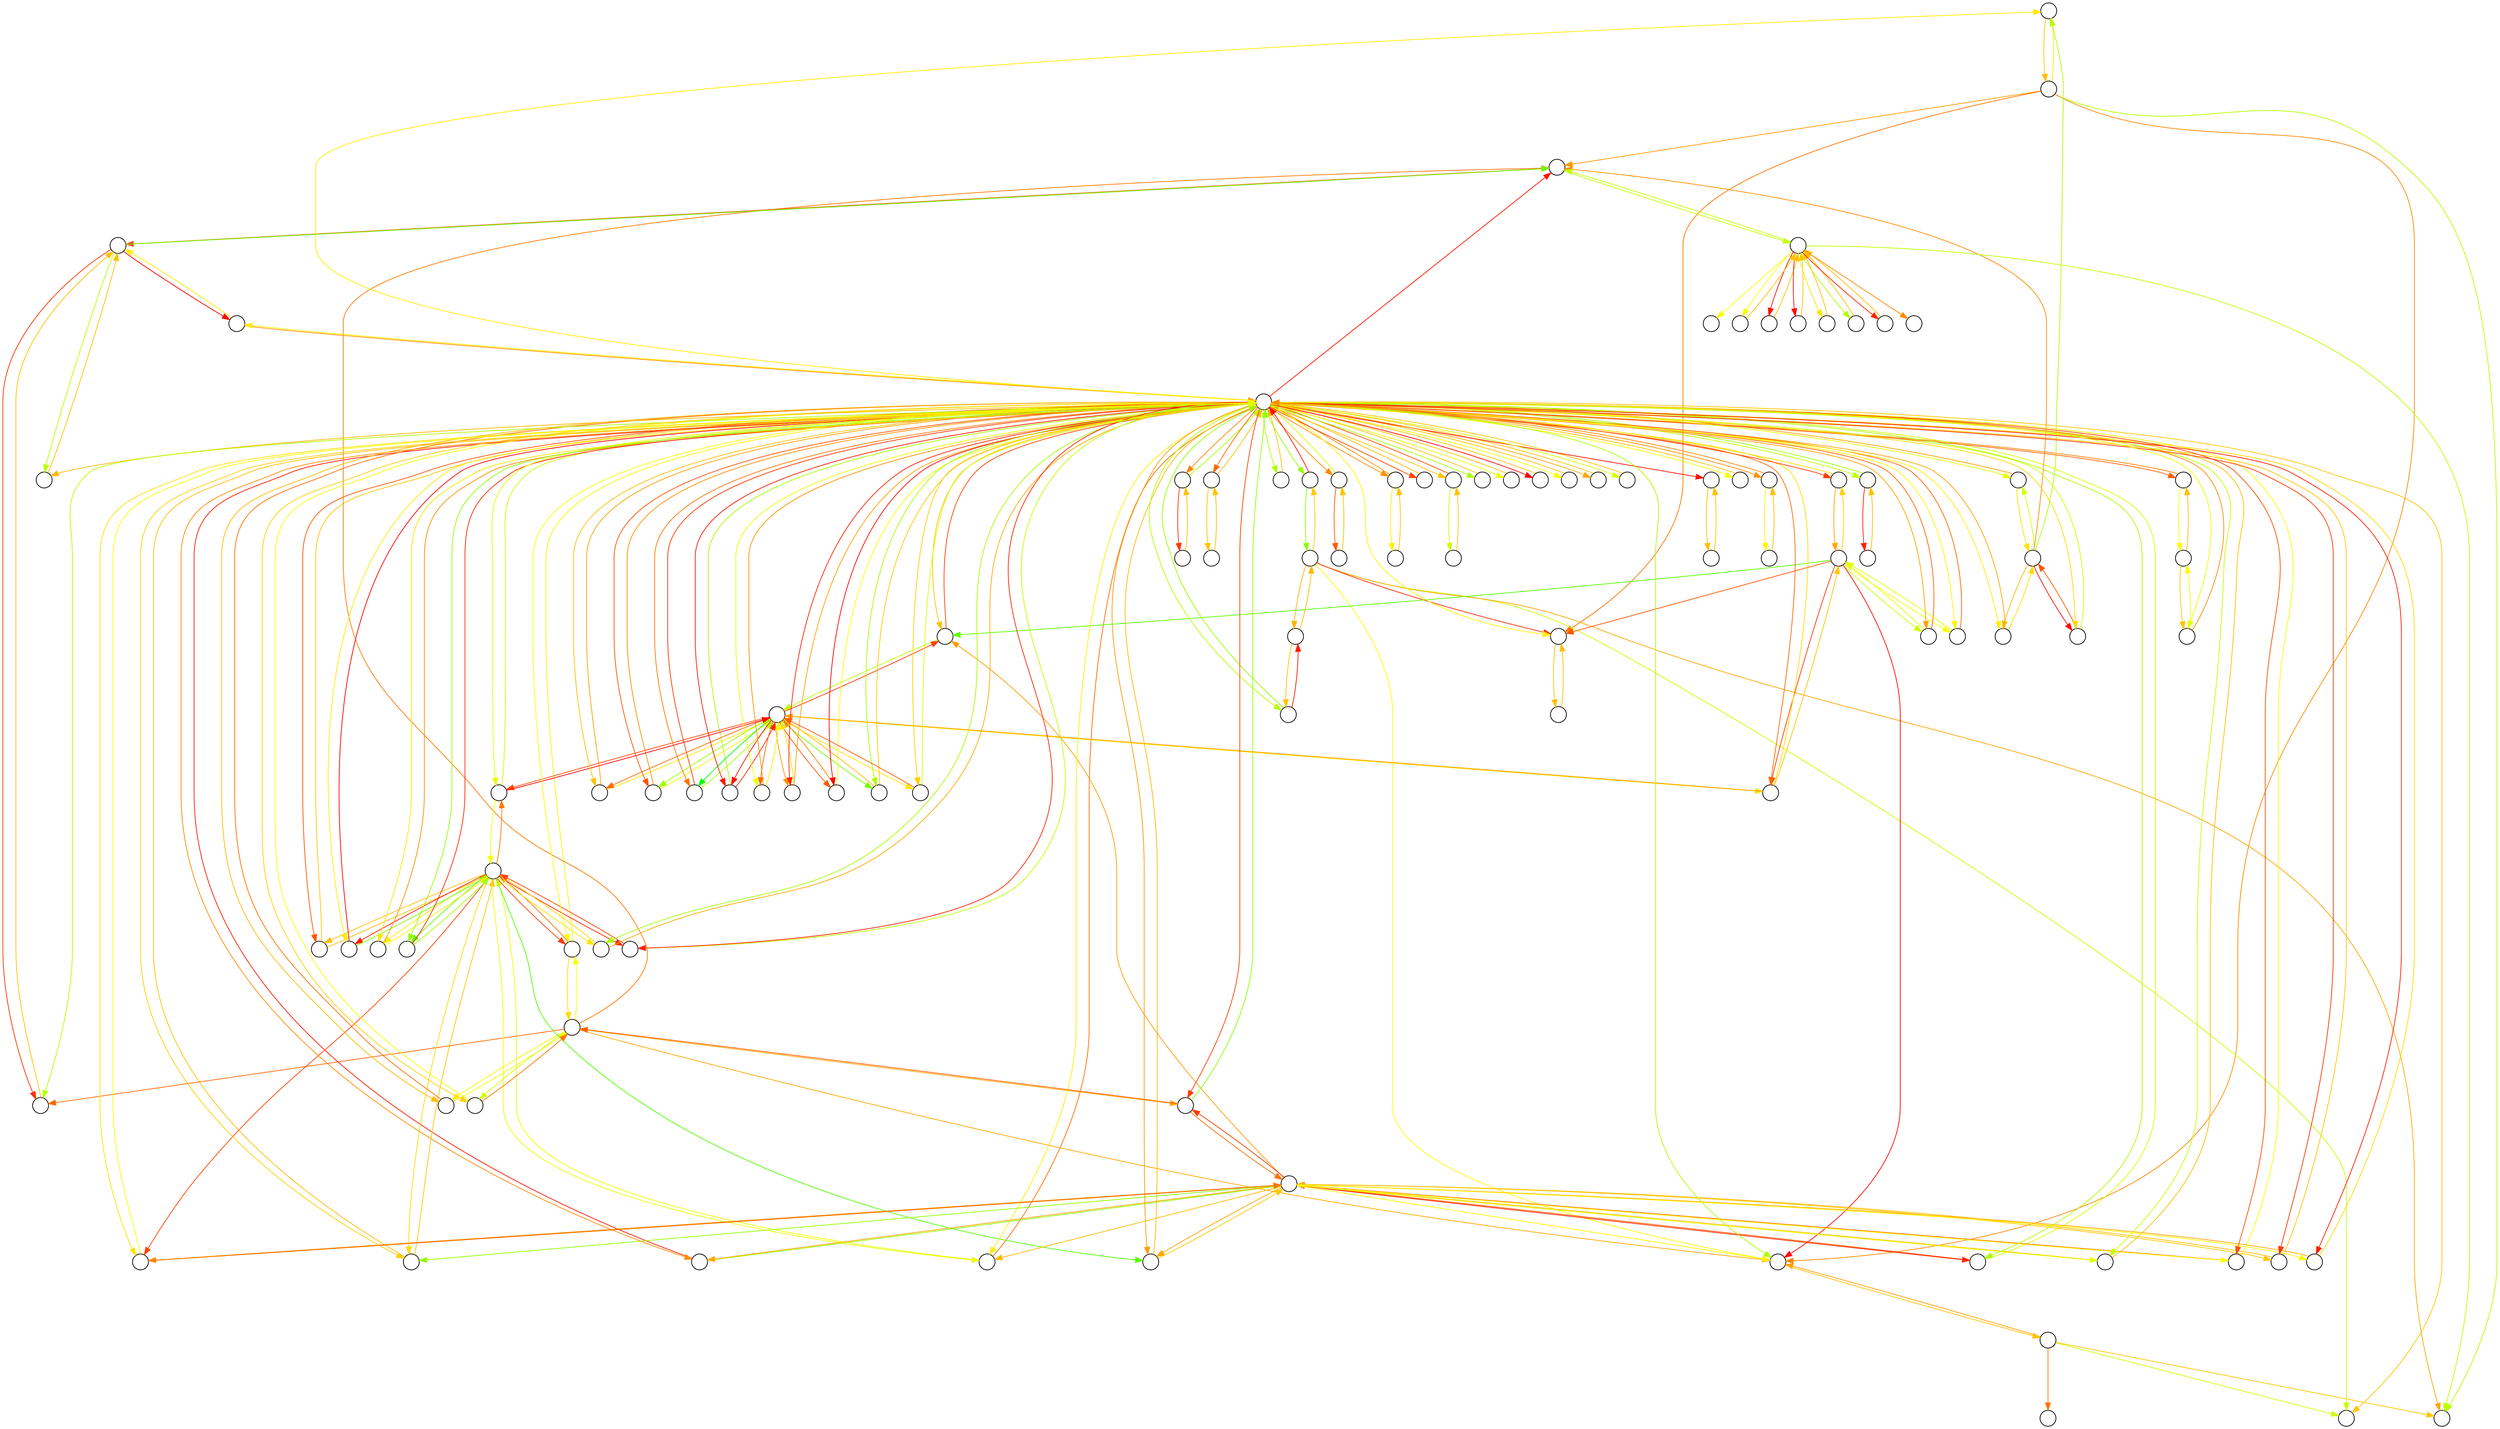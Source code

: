 digraph G {
	graph [ranksep="1.2 equally"]
	node [fixedsize=true shape=circle width=.3]
	455685 [label=""]
	746504 [label=""]
	651786 [label=""]
	1164812 [label=""]
	1308691 [label=""]
	3605 [label=""]
	26648 [label=""]
	1718809 [label=""]
	237084 [label=""]
	53278 [label=""]
	918049 [label=""]
	137274 [label=""]
	906299 [label=""]
	846915 [label=""]
	729674 [label=""]
	383054 [label=""]
	1392725 [label=""]
	200284 [label=""]
	727140 [label=""]
	1680486 [label=""]
	1068149 [label=""]
	1170040 [label=""]
	1156 [label=""]
	1109637 [label=""]
	197766 [label=""]
	1165456 [label=""]
	27281 [label=""]
	161850 [label=""]
	957591 [label=""]
	156 [label=""]
	1695396 [label=""]
	1587878 [label=""]
	293032 [label=""]
	3760 [label=""]
	187066 [label=""]
	694461 [label=""]
	1171134 [label=""]
	703 [label=""]
	1180871 [label=""]
	1731276 [label=""]
	1163480 [label=""]
	1380586 [label=""]
	912619 [label=""]
	1347965 [label=""]
	236374 [label=""]
	1260791 [label=""]
	12025 [label=""]
	48894 [label=""]
	11519 [label=""]
	11556 [label=""]
	1076005 [label=""]
	325414 [label=""]
	133927 [label=""]
	299 [label=""]
	1153836 [label=""]
	1090349 [label=""]
	1585967 [label=""]
	141132 [label=""]
	1309521 [label=""]
	10066 [label=""]
	42325 [label=""]
	124758 [label=""]
	1497944 [label=""]
	66106 [label=""]
	1417572 [label=""]
	1701225 [label=""]
	1412459 [label=""]
	1176943 [label=""]
	36722 [label=""]
	887 [label=""]
	939389 [label=""]
	742782 [label=""]
	1761663 [label=""]
	18818 [label=""]
	953220 [label=""]
	34187 [label=""]
	1678230 [label=""]
	1029037 [label=""]
	140721 [label=""]
	16312 [label=""]
	490938 [label=""]
	985162 [label=""]
	1727937 [label=""]
	1594818 [label=""]
	9667 [label=""]
	490437 [label=""]
	1717191 [label=""]
	1177035 [label=""]
	15821 [label=""]
	1159632 [label=""]
	624593 [label=""]
	45011 [label=""]
	187352 [label=""]
	1143769 [label=""]
	115168 [label=""]
	34276 [label=""]
	1484113 [label=""]
	1176914 [label=""]
	1042421 [label=""]
	337400 [label=""]
	1109637 -> 18818 [color="0.202772985862  1.000 1.000"]
	1109637 -> 34187 [color="0.109125967582  1.000 1.000"]
	1109637 -> 490938 [color="0.0295469739404  1.000 1.000"]
	1109637 -> 729674 [color="0.117806679818  1.000 1.000"]
	1109637 -> 1042421 [color="0.131586897155  1.000 1.000"]
	1109637 -> 1484113 [color="0.164225689574  1.000 1.000"]
	10066 -> 1159632 [color="0.125844198988  1.000 1.000"]
	1678230 -> 1076005 [color="0.121514462205  1.000 1.000"]
	1678230 -> 1159632 [color="0.130173935772  1.000 1.000"]
	27281 -> 490437 [color="0.125844198988  1.000 1.000"]
	236374 -> 1029037 [color="0.127424691998  1.000 1.000"]
	236374 -> 1159632 [color="0.124263705979  1.000 1.000"]
	15821 -> 53278 [color="0.125844198988  1.000 1.000"]
	383054 -> 337400 [color="0.125844198988  1.000 1.000"]
	293032 -> 490938 [color="0.125844198988  1.000 1.000"]
	1380586 -> 1392725 [color="0.125844198988  1.000 1.000"]
	48894 -> 490437 [color="0.125844198988  1.000 1.000"]
	3760 -> 1159632 [color="0.125844198988  1.000 1.000"]
	237084 -> 156 [color="0.0752698155972  1.000 1.000"]
	237084 -> 18818 [color="0.196615531615  1.000 1.000"]
	237084 -> 34187 [color="0.129129950884  1.000 1.000"]
	237084 -> 1484113 [color="0.102361497858  1.000 1.000"]
	1417572 -> 11556 [color="0.171551977902  1.000 1.000"]
	1417572 -> 1076005 [color="0.00256000950595  1.000 1.000"]
	1417572 -> 1159632 [color="0.203420609557  1.000 1.000"]
	1156 -> 1159632 [color="0.125844198988  1.000 1.000"]
	953220 -> 1029037 [color="0.109660377227  1.000 1.000"]
	953220 -> 1159632 [color="0.14202802075  1.000 1.000"]
	9667 -> 1159632 [color="0.125844198988  1.000 1.000"]
	1260791 -> 1076005 [color="0.0258868954359  1.000 1.000"]
	1260791 -> 1159632 [color="0.225801502541  1.000 1.000"]
	1163480 -> 1076005 [color="0.207826791196  1.000 1.000"]
	1163480 -> 1159632 [color="0.0438616067809  1.000 1.000"]
	1701225 -> 1029037 [color="0.122172620238  1.000 1.000"]
	1701225 -> 1159632 [color="0.129515777739  1.000 1.000"]
	187352 -> 1029037 [color="0.0779539840863  1.000 1.000"]
	187352 -> 1159632 [color="0.173734413891  1.000 1.000"]
	1170040 -> 1029037 [color="0.234823086627  1.000 1.000"]
	1170040 -> 1159632 [color="0.01686531135  1.000 1.000"]
	1727937 -> 11556 [color="0.226504675767  1.000 1.000"]
	1727937 -> 1159632 [color="0.02518372221  1.000 1.000"]
	1171134 -> 1076005 [color="0.158651929982  1.000 1.000"]
	1171134 -> 1159632 [color="0.0930364679953  1.000 1.000"]
	115168 -> 746504 [color="0.125844198988  1.000 1.000"]
	1176943 -> 1076005 [color="0.147132264093  1.000 1.000"]
	1176943 -> 1159632 [color="0.104556133884  1.000 1.000"]
	299 -> 1159632 [color="0.125844198988  1.000 1.000"]
	1090349 -> 161850 [color="0.125844198988  1.000 1.000"]
	694461 -> 1159632 [color="0.107479978396  1.000 1.000"]
	694461 -> 1585967 [color="0.144208419581  1.000 1.000"]
	1347965 -> 1029037 [color="0.0561986574055  1.000 1.000"]
	1347965 -> 1159632 [color="0.195489740571  1.000 1.000"]
	161850 -> 1090349 [color="0.156996631458  1.000 1.000"]
	161850 -> 1159632 [color="0.0946917665193  1.000 1.000"]
	742782 -> 957591 [color="0.17905426257  1.000 1.000"]
	742782 -> 1159632 [color="0.0726341354073  1.000 1.000"]
	1180871 -> 1076005 [color="0.215625351835  1.000 1.000"]
	1180871 -> 1159632 [color="0.036063046142  1.000 1.000"]
	1143769 -> 957591 [color="0.0653807318931  1.000 1.000"]
	1143769 -> 1029037 [color="0.072759621389  1.000 1.000"]
	1143769 -> 1159632 [color="0.239392243683  1.000 1.000"]
	1177035 -> 11556 [color="0.0435531065437  1.000 1.000"]
	1177035 -> 1159632 [color="0.208135291433  1.000 1.000"]
	746504 -> 115168 [color="0.0213131628922  1.000 1.000"]
	746504 -> 1159632 [color="0.230375235085  1.000 1.000"]
	985162 -> 36722 [color="0.161084482692  1.000 1.000"]
	985162 -> 1159632 [color="0.090603915285  1.000 1.000"]
	187066 -> 1029037 [color="0.131046099868  1.000 1.000"]
	187066 -> 1159632 [color="0.120642298109  1.000 1.000"]
	846915 -> 325414 [color="0.125844198988  1.000 1.000"]
	141132 -> 1029037 [color="0.0769822083215  1.000 1.000"]
	141132 -> 1159632 [color="0.174706189655  1.000 1.000"]
	1165456 -> 11556 [color="0.18055810632  1.000 1.000"]
	1165456 -> 1159632 [color="0.071130291657  1.000 1.000"]
	624593 -> 727140 [color="0.125844198988  1.000 1.000"]
	1484113 -> 237084 [color="0.125844198988  1.000 1.000"]
	124758 -> 1159632 [color="0.0667649329697  1.000 1.000"]
	124758 -> 1731276 [color="0.184923465007  1.000 1.000"]
	912619 -> 325414 [color="0.125844198988  1.000 1.000"]
	1309521 -> 1159632 [color="0.194748304779  1.000 1.000"]
	1309521 -> 1585967 [color="0.0569400931978  1.000 1.000"]
	1042421 -> 1109637 [color="0.239852941357  1.000 1.000"]
	1042421 -> 1159632 [color="0.0118354566203  1.000 1.000"]
	36722 -> 651786 [color="0.123308492405  1.000 1.000"]
	36722 -> 985162 [color="0.128379905572  1.000 1.000"]
	11519 -> 1159632 [color="0.125844198988  1.000 1.000"]
	1153836 -> 1076005 [color="0.156786926895  1.000 1.000"]
	1153836 -> 1159632 [color="0.0949014710816  1.000 1.000"]
	140721 -> 1076005 [color="0.105669392897  1.000 1.000"]
	140721 -> 1159632 [color="0.144062600982  1.000 1.000"]
	140721 -> 1731276 [color="0.127800603087  1.000 1.000"]
	1159632 -> 299 [color="0.174381242946  1.000 1.000"]
	1159632 -> 703 [color="0.177484456816  1.000 1.000"]
	1159632 -> 887 [color="0.191658597745  1.000 1.000"]
	1159632 -> 1156 [color="0.0465214572369  1.000 1.000"]
	1159632 -> 3605 [color="0.216801272653  1.000 1.000"]
	1159632 -> 3760 [color="0.224513838699  1.000 1.000"]
	1159632 -> 9667 [color="0.173790056734  1.000 1.000"]
	1159632 -> 10066 [color="0.107512450035  1.000 1.000"]
	1159632 -> 11519 [color="0.0014704744741  1.000 1.000"]
	1159632 -> 18818 [color="0.128772190974  1.000 1.000"]
	1159632 -> 53278 [color="0.0140149592822  1.000 1.000"]
	1159632 -> 66106 [color="0.215290907488  1.000 1.000"]
	1159632 -> 124758 [color="0.160467573773  1.000 1.000"]
	1159632 -> 133927 [color="0.106286747653  1.000 1.000"]
	1159632 -> 137274 [color="0.154925903759  1.000 1.000"]
	1159632 -> 140721 [color="0.0680272012514  1.000 1.000"]
	1159632 -> 141132 [color="0.0511527523388  1.000 1.000"]
	1159632 -> 161850 [color="0.0935566449172  1.000 1.000"]
	1159632 -> 187066 [color="0.100581332719  1.000 1.000"]
	1159632 -> 187352 [color="0.147269597103  1.000 1.000"]
	1159632 -> 197766 [color="0.135269966379  1.000 1.000"]
	1159632 -> 200284 [color="0.181039830032  1.000 1.000"]
	1159632 -> 236374 [color="0.202713783005  1.000 1.000"]
	1159632 -> 337400 [color="0.0941350908424  1.000 1.000"]
	1159632 -> 455685 [color="0.152544102003  1.000 1.000"]
	1159632 -> 490938 [color="0.160161871362  1.000 1.000"]
	1159632 -> 651786 [color="0.0628738056172  1.000 1.000"]
	1159632 -> 694461 [color="0.156409190441  1.000 1.000"]
	1159632 -> 727140 [color="0.0896764670209  1.000 1.000"]
	1159632 -> 742782 [color="0.12074574293  1.000 1.000"]
	1159632 -> 746504 [color="0.209166410338  1.000 1.000"]
	1159632 -> 846915 [color="0.120590683542  1.000 1.000"]
	1159632 -> 906299 [color="0.0872146047014  1.000 1.000"]
	1159632 -> 912619 [color="0.215073114515  1.000 1.000"]
	1159632 -> 939389 [color="0.127612492328  1.000 1.000"]
	1159632 -> 953220 [color="0.0195950217819  1.000 1.000"]
	1159632 -> 985162 [color="0.181410765209  1.000 1.000"]
	1159632 -> 1042421 [color="0.236016753783  1.000 1.000"]
	1159632 -> 1068149 [color="0.171706142883  1.000 1.000"]
	1159632 -> 1143769 [color="0.0421038941271  1.000 1.000"]
	1159632 -> 1153836 [color="0.179920875463  1.000 1.000"]
	1159632 -> 1163480 [color="0.12689513808  1.000 1.000"]
	1159632 -> 1164812 [color="0.0403609375364  1.000 1.000"]
	1159632 -> 1165456 [color="0.154975984972  1.000 1.000"]
	1159632 -> 1170040 [color="0.0916643226829  1.000 1.000"]
	1159632 -> 1171134 [color="0.0534628079048  1.000 1.000"]
	1159632 -> 1176914 [color="0.133983730356  1.000 1.000"]
	1159632 -> 1176943 [color="0.0229278537165  1.000 1.000"]
	1159632 -> 1177035 [color="0.0234855754775  1.000 1.000"]
	1159632 -> 1180871 [color="0.0775850140388  1.000 1.000"]
	1159632 -> 1260791 [color="0.0157734119975  1.000 1.000"]
	1159632 -> 1309521 [color="0.140974299819  1.000 1.000"]
	1159632 -> 1347965 [color="0.220844076029  1.000 1.000"]
	1159632 -> 1392725 [color="0.0664982105671  1.000 1.000"]
	1159632 -> 1412459 [color="0.149748979837  1.000 1.000"]
	1159632 -> 1417572 [color="0.184732867005  1.000 1.000"]
	1159632 -> 1484113 [color="0.220973169359  1.000 1.000"]
	1159632 -> 1497944 [color="0.153580938029  1.000 1.000"]
	1159632 -> 1587878 [color="0.0138323660728  1.000 1.000"]
	1159632 -> 1594818 [color="0.136064475452  1.000 1.000"]
	1159632 -> 1678230 [color="0.223090683336  1.000 1.000"]
	1159632 -> 1680486 [color="0.0547937874998  1.000 1.000"]
	1159632 -> 1695396 [color="0.124700219735  1.000 1.000"]
	1159632 -> 1701225 [color="0.0360393554967  1.000 1.000"]
	1159632 -> 1717191 [color="0.224512902967  1.000 1.000"]
	1159632 -> 1727937 [color="0.236760465356  1.000 1.000"]
	1159632 -> 1761663 [color="0.00283949200443  1.000 1.000"]
	651786 -> 36722 [color="0.16789991627  1.000 1.000"]
	651786 -> 1159632 [color="0.0837884817066  1.000 1.000"]
	1717191 -> 11556 [color="0.141290658761  1.000 1.000"]
	1717191 -> 1159632 [color="0.110397739215  1.000 1.000"]
	325414 -> 137274 [color="6.90484600862e-05  1.000 1.000"]
	325414 -> 846915 [color="0.209693897613  1.000 1.000"]
	325414 -> 912619 [color="0.0319110223097  1.000 1.000"]
	325414 -> 1587878 [color="0.261702827571  1.000 1.000"]
	1497944 -> 11556 [color="0.251688397977  1.000 1.000"]
	1497944 -> 1159632 [color="0.0  1.000 1.000"]
	727140 -> 624593 [color="0.0588843179267  1.000 1.000"]
	727140 -> 1159632 [color="0.19280408005  1.000 1.000"]
	906299 -> 1159632 [color="0.218964431699  1.000 1.000"]
	906299 -> 1718809 [color="0.032723966278  1.000 1.000"]
	1695396 -> 1076005 [color="0.147813462839  1.000 1.000"]
	1695396 -> 1159632 [color="0.103874935137  1.000 1.000"]
	137274 -> 325414 [color="0.155299363252  1.000 1.000"]
	137274 -> 1159632 [color="0.0963890347253  1.000 1.000"]
	3605 -> 1159632 [color="0.125844198988  1.000 1.000"]
	1176914 -> 1076005 [color="0.0596917736088  1.000 1.000"]
	1176914 -> 1159632 [color="0.191996624368  1.000 1.000"]
	703 -> 1159632 [color="0.125844198988  1.000 1.000"]
	1412459 -> 11556 [color="0.158168982424  1.000 1.000"]
	1412459 -> 1159632 [color="0.0935194155529  1.000 1.000"]
	197766 -> 11556 [color="0.127603862151  1.000 1.000"]
	197766 -> 1159632 [color="0.124084535826  1.000 1.000"]
	1308691 -> 34187 [color="0.214525538004  1.000 1.000"]
	1308691 -> 455685 [color="0.149917793402  1.000 1.000"]
	1308691 -> 490938 [color="0.0752746450749  1.000 1.000"]
	1308691 -> 1484113 [color="0.0899706426333  1.000 1.000"]
	1308691 -> 1587878 [color="0.0995323758278  1.000 1.000"]
	1029037 -> 141132 [color="0.167914355152  1.000 1.000"]
	1029037 -> 187066 [color="0.109028474132  1.000 1.000"]
	1029037 -> 187352 [color="0.0898236676951  1.000 1.000"]
	1029037 -> 197766 [color="0.238876447171  1.000 1.000"]
	1029037 -> 236374 [color="0.181781491571  1.000 1.000"]
	1029037 -> 953220 [color="0.161646932092  1.000 1.000"]
	1029037 -> 1143769 [color="0.0390525612872  1.000 1.000"]
	1029037 -> 1163480 [color="0.101765744263  1.000 1.000"]
	1029037 -> 1165456 [color="0.120059661384  1.000 1.000"]
	1029037 -> 1170040 [color="0.109335277104  1.000 1.000"]
	1029037 -> 1347965 [color="0.0257386793759  1.000 1.000"]
	1029037 -> 1484113 [color="0.160475279881  1.000 1.000"]
	1029037 -> 1701225 [color="0.130476015739  1.000 1.000"]
	1718809 -> 906299 [color="0.125844198988  1.000 1.000"]
	42325 -> 490437 [color="0.125844198988  1.000 1.000"]
	53278 -> 15821 [color="0.125844198988  1.000 1.000"]
	887 -> 1159632 [color="0.125844198988  1.000 1.000"]
	34276 -> 490437 [color="0.125844198988  1.000 1.000"]
	16312 -> 490437 [color="0.125844198988  1.000 1.000"]
	1594818 -> 957591 [color="0.0766441284541  1.000 1.000"]
	1594818 -> 1159632 [color="0.175044269523  1.000 1.000"]
	1680486 -> 11556 [color="0.123068819494  1.000 1.000"]
	1680486 -> 1159632 [color="0.128619578483  1.000 1.000"]
	200284 -> 1159632 [color="0.104589139705  1.000 1.000"]
	200284 -> 1585967 [color="0.147099258272  1.000 1.000"]
	26648 -> 490437 [color="0.125844198988  1.000 1.000"]
	729674 -> 66106 [color="0.128056824592  1.000 1.000"]
	729674 -> 1109637 [color="0.123631573385  1.000 1.000"]
	490437 -> 12025 [color="0.0901801641711  1.000 1.000"]
	490437 -> 16312 [color="0.0244026742671  1.000 1.000"]
	490437 -> 26648 [color="0.00861991215805  1.000 1.000"]
	490437 -> 27281 [color="0.00837576011866  1.000 1.000"]
	490437 -> 34187 [color="0.210167114784  1.000 1.000"]
	490437 -> 34276 [color="0.171988883406  1.000 1.000"]
	490437 -> 42325 [color="0.217881985162  1.000 1.000"]
	490437 -> 45011 [color="0.17015408673  1.000 1.000"]
	490437 -> 48894 [color="0.150689398971  1.000 1.000"]
	490437 -> 1587878 [color="0.205982010116  1.000 1.000"]
	1585967 -> 200284 [color="0.190650344347  1.000 1.000"]
	1585967 -> 455685 [color="0.21886972904  1.000 1.000"]
	1585967 -> 694461 [color="0.12085680623  1.000 1.000"]
	1585967 -> 1309521 [color="0.00766126730551  1.000 1.000"]
	1585967 -> 1587878 [color="0.09118284802  1.000 1.000"]
	1068149 -> 11556 [color="0.0757560385389  1.000 1.000"]
	1068149 -> 957591 [color="0.144813281998  1.000 1.000"]
	1068149 -> 1159632 [color="0.156963276429  1.000 1.000"]
	1076005 -> 140721 [color="0.148058834894  1.000 1.000"]
	1076005 -> 1153836 [color="0.0692909198668  1.000 1.000"]
	1076005 -> 1163480 [color="0.0414468046868  1.000 1.000"]
	1076005 -> 1171134 [color="0.232301996433  1.000 1.000"]
	1076005 -> 1176914 [color="0.149988551281  1.000 1.000"]
	1076005 -> 1176943 [color="0.098583622679  1.000 1.000"]
	1076005 -> 1180871 [color="0.333333333333  1.000 1.000"]
	1076005 -> 1260791 [color="0.00687983365166  1.000 1.000"]
	1076005 -> 1417572 [color="0.0478923693281  1.000 1.000"]
	1076005 -> 1678230 [color="0.254857244286  1.000 1.000"]
	1076005 -> 1695396 [color="0.0705307857204  1.000 1.000"]
	1076005 -> 1761663 [color="0.0569660917024  1.000 1.000"]
	918049 -> 939389 [color="0.125844198988  1.000 1.000"]
	957591 -> 742782 [color="0.156458321869  1.000 1.000"]
	957591 -> 912619 [color="0.0682938182831  1.000 1.000"]
	957591 -> 1068149 [color="0.16976734643  1.000 1.000"]
	957591 -> 1143769 [color="0.104666367971  1.000 1.000"]
	957591 -> 1484113 [color="0.108091505456  1.000 1.000"]
	957591 -> 1587878 [color="0.0796580702151  1.000 1.000"]
	957591 -> 1594818 [color="0.193973962695  1.000 1.000"]
	1392725 -> 1159632 [color="0.124452673367  1.000 1.000"]
	1392725 -> 1380586 [color="0.12723572461  1.000 1.000"]
	337400 -> 383054 [color="0.16124694527  1.000 1.000"]
	337400 -> 1159632 [color="0.0904414527068  1.000 1.000"]
	1587878 -> 325414 [color="0.0477007775649  1.000 1.000"]
	1587878 -> 490437 [color="0.203987620412  1.000 1.000"]
	455685 -> 1308691 [color="0.125844198988  1.000 1.000"]
	1731276 -> 124758 [color="0.173330232538  1.000 1.000"]
	1731276 -> 133927 [color="0.200361803464  1.000 1.000"]
	1731276 -> 140721 [color="0.0366887569033  1.000 1.000"]
	1731276 -> 490938 [color="0.0556861960326  1.000 1.000"]
	1731276 -> 1163480 [color="0.274100704938  1.000 1.000"]
	1731276 -> 1164812 [color="0.134937584491  1.000 1.000"]
	1731276 -> 1484113 [color="0.00580411455208  1.000 1.000"]
	11556 -> 187066 [color="0.279604729538  1.000 1.000"]
	11556 -> 187352 [color="0.0433329417167  1.000 1.000"]
	11556 -> 197766 [color="0.141934727113  1.000 1.000"]
	11556 -> 1068149 [color="0.0396265742709  1.000 1.000"]
	11556 -> 1165456 [color="0.179829128137  1.000 1.000"]
	11556 -> 1177035 [color="0.0253799757586  1.000 1.000"]
	11556 -> 1412459 [color="0.153299082663  1.000 1.000"]
	11556 -> 1417572 [color="0.0804354504362  1.000 1.000"]
	11556 -> 1497944 [color="0.0203029899963  1.000 1.000"]
	11556 -> 1680486 [color="0.124467092037  1.000 1.000"]
	11556 -> 1717191 [color="0.149825926898  1.000 1.000"]
	11556 -> 1727937 [color="0.272091769297  1.000 1.000"]
	490938 -> 293032 [color="0.125844198988  1.000 1.000"]
	133927 -> 1159632 [color="0.0667636579418  1.000 1.000"]
	133927 -> 1731276 [color="0.184924740035  1.000 1.000"]
	1761663 -> 1076005 [color="0.0858386745631  1.000 1.000"]
	1761663 -> 1159632 [color="0.165849723414  1.000 1.000"]
	1164812 -> 1159632 [color="0.14312583589  1.000 1.000"]
	1164812 -> 1731276 [color="0.108562562086  1.000 1.000"]
	66106 -> 729674 [color="0.017849744982  1.000 1.000"]
	66106 -> 1159632 [color="0.233838652995  1.000 1.000"]
	939389 -> 918049 [color="0.199732664422  1.000 1.000"]
	939389 -> 1159632 [color="0.051955733555  1.000 1.000"]
}
